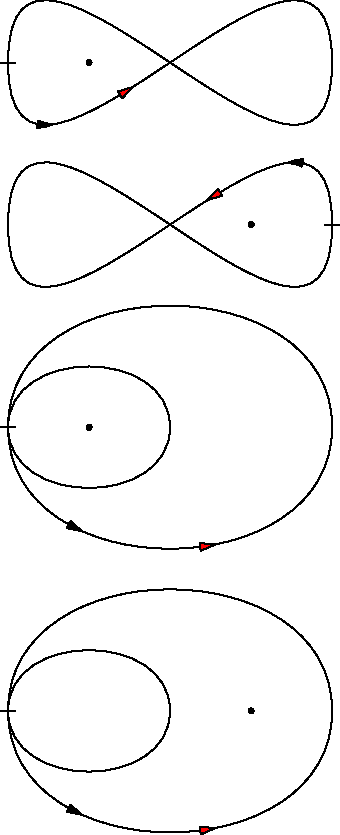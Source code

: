 size(6cm,0, false);
bool counterclockwise(path g, pair z) {return windingnumber(g,z) > 0;}

path counterclockdirected(path g,pair z)
{
  if (counterclockwise(g,z)) return g; else return reverse(g);
}

pair z=(1,0);
dot(z);
path p=(0,0){N}..(4,0){N}..cycle;
draw(counterclockdirected(reverse(p),z),Arrow(Relative(.1)), BeginBar);
draw(counterclockdirected(p,z),Arrow(position=Relative(.2),FillDraw(red)), BeginBar);

pair z=(3,-2);
dot(z);
path p=(4,-2){N}..(0,-2){N}..cycle;
draw(counterclockdirected(reverse(p),z),Arrow(Relative(.1)), BeginBar);
draw(counterclockdirected(p,z),Arrow(position=Relative(.2),FillDraw(red)), BeginBar);

pair z=(1,-4.5);
dot(z);
path p=yscale(.75)*((0,-6){N}..(2,-6){S}..(0,-6){N}..(4,-6){S}..cycle);
draw(counterclockdirected(reverse(p),z),Arrow(Relative(.1)), BeginBar);
draw(counterclockdirected(p,z),Arrow(position=Relative(.2),FillDraw(red)), BeginBar);

pair z=(3,-8);
dot(z);
path p=shift((0,-3.5))*p;
draw(counterclockdirected(reverse(p),z),Arrow(Relative(.1)), BeginBar);
draw(counterclockdirected(p,z),Arrow(position=Relative(.2),FillDraw(red)), BeginBar);
